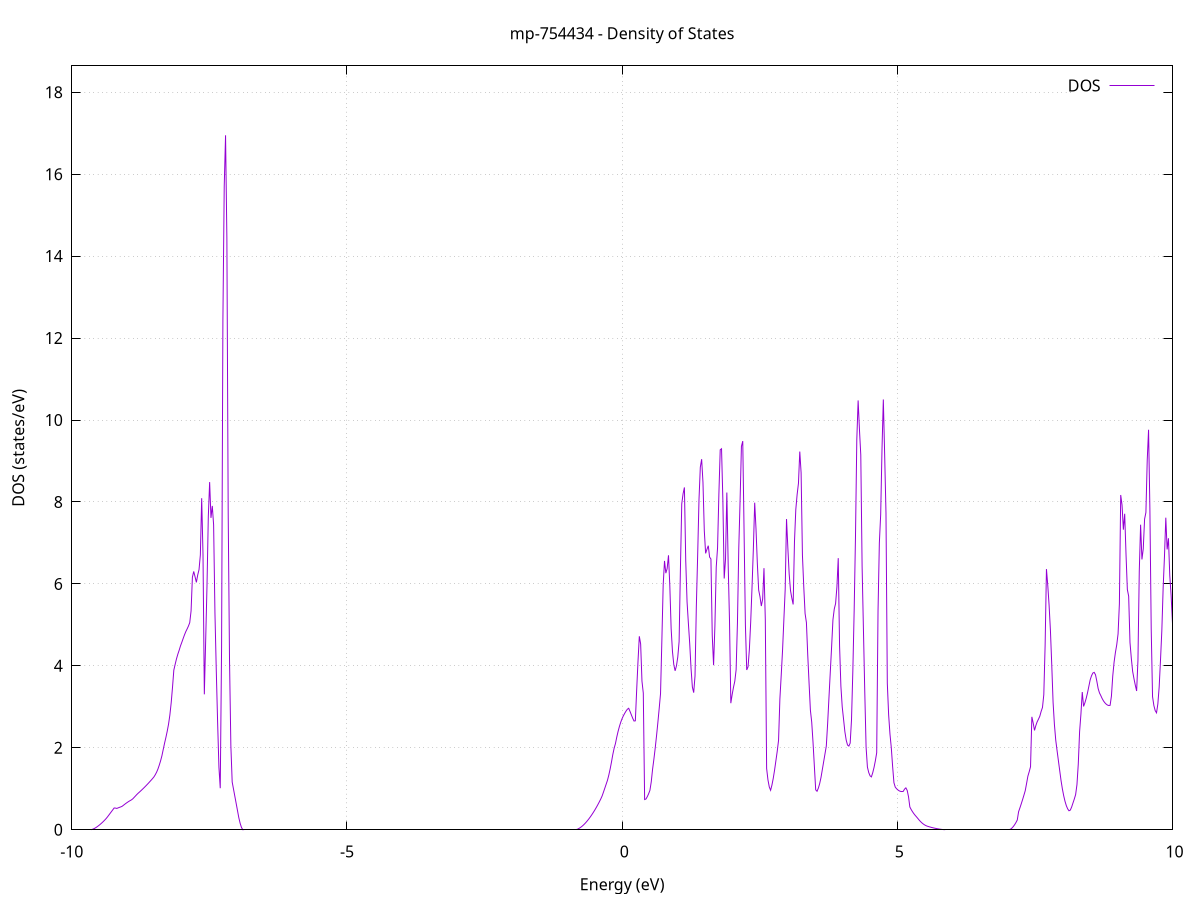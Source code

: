 set title 'mp-754434 - Density of States'
set xlabel 'Energy (eV)'
set ylabel 'DOS (states/eV)'
set grid
set xrange [-10:10]
set yrange [0:18.642]
set xzeroaxis lt -1
set terminal png size 800,600
set output 'mp-754434_dos_gnuplot.png'
plot '-' using 1:2 with lines title 'DOS'
-27.519600 0.000000
-27.495500 0.000000
-27.471400 0.000000
-27.447300 0.000000
-27.423200 0.000000
-27.399100 0.000000
-27.375000 0.000000
-27.350900 0.000000
-27.326800 0.000000
-27.302700 0.000000
-27.278600 0.000000
-27.254500 0.000000
-27.230400 0.000000
-27.206300 0.000000
-27.182200 0.000000
-27.158100 0.000000
-27.134000 0.000000
-27.110000 0.000000
-27.085900 0.000000
-27.061800 0.000000
-27.037700 0.000000
-27.013600 0.000000
-26.989500 0.000000
-26.965400 0.000000
-26.941300 0.000000
-26.917200 0.000000
-26.893100 0.000000
-26.869000 0.000000
-26.844900 0.000000
-26.820800 0.000000
-26.796700 0.000000
-26.772600 0.000000
-26.748500 0.000000
-26.724400 0.000000
-26.700300 0.000000
-26.676200 0.000000
-26.652100 0.000000
-26.628000 0.000000
-26.603900 0.000000
-26.579800 0.000000
-26.555700 0.000000
-26.531600 0.000000
-26.507500 0.000000
-26.483400 0.000000
-26.459300 0.000000
-26.435200 0.000000
-26.411100 0.000000
-26.387100 0.000000
-26.363000 0.000000
-26.338900 0.000000
-26.314800 0.000000
-26.290700 0.000000
-26.266600 0.000000
-26.242500 0.000000
-26.218400 0.000000
-26.194300 0.000000
-26.170200 0.000000
-26.146100 0.000000
-26.122000 0.000000
-26.097900 0.000000
-26.073800 0.000000
-26.049700 0.000000
-26.025600 0.000000
-26.001500 0.000000
-25.977400 0.000000
-25.953300 0.000000
-25.929200 0.000000
-25.905100 0.000000
-25.881000 0.000000
-25.856900 0.000000
-25.832800 0.000000
-25.808700 0.000000
-25.784600 0.000000
-25.760500 0.000000
-25.736400 0.000000
-25.712300 0.000000
-25.688300 0.000000
-25.664200 0.000000
-25.640100 0.000000
-25.616000 0.000000
-25.591900 0.000000
-25.567800 0.000000
-25.543700 0.000000
-25.519600 0.000000
-25.495500 0.000000
-25.471400 0.000000
-25.447300 0.000000
-25.423200 0.000000
-25.399100 0.000000
-25.375000 0.000000
-25.350900 0.000000
-25.326800 0.430100
-25.302700 16.825900
-25.278600 27.983900
-25.254500 11.129700
-25.230400 2.535200
-25.206300 14.643100
-25.182200 7.844200
-25.158100 5.160600
-25.134000 5.909900
-25.109900 6.659300
-25.085800 7.408600
-25.061700 15.042100
-25.037600 17.464500
-25.013500 18.227500
-24.989400 14.525500
-24.965400 9.513100
-24.941300 6.980100
-24.917200 0.000000
-24.893100 0.000000
-24.869000 0.000000
-24.844900 0.000000
-24.820800 0.000000
-24.796700 0.000000
-24.772600 0.000000
-24.748500 0.000000
-24.724400 0.000000
-24.700300 0.000000
-24.676200 0.000000
-24.652100 0.000000
-24.628000 1.990800
-24.603900 14.699800
-24.579800 37.799000
-24.555700 35.921400
-24.531600 33.973200
-24.507500 6.060100
-24.483400 5.143400
-24.459300 4.218800
-24.435200 3.294100
-24.411100 3.962500
-24.387000 6.296400
-24.362900 8.630100
-24.338800 118.015800
-24.314700 19.447300
-24.290600 22.279000
-24.266600 51.477500
-24.242500 57.785800
-24.218400 42.558800
-24.194300 32.607300
-24.170200 23.512400
-24.146100 14.354200
-24.122000 8.097500
-24.097900 2.577500
-24.073800 0.000000
-24.049700 0.000000
-24.025600 0.000000
-24.001500 0.000000
-23.977400 0.000000
-23.953300 0.000000
-23.929200 0.000000
-23.905100 0.000000
-23.881000 0.000000
-23.856900 0.000000
-23.832800 0.000000
-23.808700 0.000000
-23.784600 0.000000
-23.760500 0.000000
-23.736400 0.000000
-23.712300 0.000000
-23.688200 0.000000
-23.664100 0.000000
-23.640000 0.000000
-23.615900 0.000000
-23.591800 0.000000
-23.567700 0.000000
-23.543700 0.000000
-23.519600 0.000000
-23.495500 0.000000
-23.471400 0.000000
-23.447300 0.000000
-23.423200 0.000000
-23.399100 0.000000
-23.375000 0.000000
-23.350900 0.000000
-23.326800 0.000000
-23.302700 0.000000
-23.278600 0.000000
-23.254500 0.000000
-23.230400 0.000000
-23.206300 0.000000
-23.182200 0.000000
-23.158100 0.000000
-23.134000 0.000000
-23.109900 0.000000
-23.085800 0.000000
-23.061700 0.000000
-23.037600 0.000000
-23.013500 0.000000
-22.989400 0.000000
-22.965300 0.000000
-22.941200 0.000000
-22.917100 0.000000
-22.893000 0.000000
-22.868900 0.000000
-22.844800 0.000000
-22.820800 0.000000
-22.796700 0.000000
-22.772600 0.000000
-22.748500 0.000000
-22.724400 0.000000
-22.700300 0.000000
-22.676200 0.000000
-22.652100 0.000000
-22.628000 0.000000
-22.603900 0.000000
-22.579800 0.000000
-22.555700 0.000000
-22.531600 0.000000
-22.507500 0.000000
-22.483400 0.000000
-22.459300 0.000000
-22.435200 0.000000
-22.411100 0.000000
-22.387000 0.000000
-22.362900 0.000000
-22.338800 0.000000
-22.314700 0.000000
-22.290600 0.000000
-22.266500 0.000000
-22.242400 0.000000
-22.218300 0.000000
-22.194200 0.000000
-22.170100 0.000000
-22.146000 0.000000
-22.122000 0.000000
-22.097900 0.000000
-22.073800 0.000000
-22.049700 0.000000
-22.025600 0.000000
-22.001500 0.000000
-21.977400 0.000000
-21.953300 0.000000
-21.929200 0.000000
-21.905100 0.000000
-21.881000 0.000000
-21.856900 0.000000
-21.832800 0.000000
-21.808700 0.000000
-21.784600 0.000000
-21.760500 0.000000
-21.736400 0.000000
-21.712300 0.000000
-21.688200 0.000000
-21.664100 0.000000
-21.640000 0.000000
-21.615900 0.000000
-21.591800 0.000000
-21.567700 0.000000
-21.543600 0.000000
-21.519500 0.000000
-21.495400 0.000000
-21.471300 0.000000
-21.447200 0.000000
-21.423100 0.000000
-21.399100 0.000000
-21.375000 0.000000
-21.350900 0.000000
-21.326800 0.000000
-21.302700 0.000000
-21.278600 0.000000
-21.254500 0.000000
-21.230400 0.000000
-21.206300 0.000000
-21.182200 0.000000
-21.158100 0.000000
-21.134000 0.000000
-21.109900 0.000000
-21.085800 0.000000
-21.061700 0.000000
-21.037600 0.000000
-21.013500 0.000000
-20.989400 0.000000
-20.965300 0.000000
-20.941200 0.000000
-20.917100 0.000000
-20.893000 0.000000
-20.868900 0.000000
-20.844800 0.000000
-20.820700 0.000000
-20.796600 0.000000
-20.772500 0.000000
-20.748400 0.000000
-20.724300 0.000000
-20.700300 0.000000
-20.676200 0.000000
-20.652100 0.000000
-20.628000 0.000000
-20.603900 0.000000
-20.579800 0.000000
-20.555700 0.000000
-20.531600 0.000000
-20.507500 0.000000
-20.483400 0.000000
-20.459300 0.000000
-20.435200 0.000000
-20.411100 0.000000
-20.387000 0.000000
-20.362900 0.000000
-20.338800 0.000000
-20.314700 0.000000
-20.290600 0.000000
-20.266500 0.000000
-20.242400 0.000000
-20.218300 0.000000
-20.194200 0.000000
-20.170100 0.000000
-20.146000 0.000000
-20.121900 0.000000
-20.097800 0.000000
-20.073700 0.000000
-20.049600 0.000000
-20.025500 0.000000
-20.001400 0.000000
-19.977400 0.000000
-19.953300 0.000000
-19.929200 0.000000
-19.905100 0.000000
-19.881000 0.000000
-19.856900 0.000000
-19.832800 0.000000
-19.808700 0.000000
-19.784600 0.000000
-19.760500 0.000000
-19.736400 0.000000
-19.712300 0.000000
-19.688200 0.000000
-19.664100 0.000000
-19.640000 0.000000
-19.615900 0.000000
-19.591800 0.000000
-19.567700 0.000000
-19.543600 0.000000
-19.519500 0.000000
-19.495400 0.000000
-19.471300 0.000000
-19.447200 0.000000
-19.423100 0.000000
-19.399000 0.000000
-19.374900 0.000000
-19.350800 0.000000
-19.326700 0.000000
-19.302600 0.000000
-19.278600 0.000000
-19.254500 0.000000
-19.230400 0.000000
-19.206300 0.000000
-19.182200 0.000000
-19.158100 0.000000
-19.134000 0.000000
-19.109900 0.000000
-19.085800 0.000000
-19.061700 0.000000
-19.037600 0.000000
-19.013500 0.000000
-18.989400 0.000000
-18.965300 0.000000
-18.941200 0.000000
-18.917100 0.000000
-18.893000 0.000000
-18.868900 0.000000
-18.844800 0.000000
-18.820700 0.000000
-18.796600 0.000000
-18.772500 0.000000
-18.748400 0.000000
-18.724300 0.000000
-18.700200 0.000000
-18.676100 0.000000
-18.652000 0.000000
-18.627900 0.000000
-18.603800 0.000000
-18.579700 0.000000
-18.555700 0.000000
-18.531600 0.000000
-18.507500 0.000000
-18.483400 0.000000
-18.459300 0.000000
-18.435200 0.000000
-18.411100 0.000000
-18.387000 0.000000
-18.362900 0.000000
-18.338800 0.000000
-18.314700 0.000000
-18.290600 0.000000
-18.266500 0.000000
-18.242400 0.000000
-18.218300 0.000000
-18.194200 0.000000
-18.170100 0.000000
-18.146000 0.000000
-18.121900 0.000000
-18.097800 0.000000
-18.073700 0.000000
-18.049600 0.000000
-18.025500 0.000000
-18.001400 0.000000
-17.977300 0.000000
-17.953200 0.000000
-17.929100 0.000000
-17.905000 0.000000
-17.880900 0.000000
-17.856900 0.000000
-17.832800 0.000000
-17.808700 0.000000
-17.784600 0.000000
-17.760500 0.000000
-17.736400 0.000000
-17.712300 0.000000
-17.688200 0.000000
-17.664100 0.000000
-17.640000 0.000000
-17.615900 0.000000
-17.591800 0.000000
-17.567700 0.000000
-17.543600 0.000000
-17.519500 0.000000
-17.495400 0.000000
-17.471300 0.000000
-17.447200 0.000000
-17.423100 0.000000
-17.399000 0.000000
-17.374900 0.000000
-17.350800 0.000000
-17.326700 0.000000
-17.302600 0.000000
-17.278500 0.000000
-17.254400 0.000000
-17.230300 0.000000
-17.206200 0.000000
-17.182100 0.000000
-17.158000 0.000000
-17.134000 0.000000
-17.109900 0.000000
-17.085800 0.000000
-17.061700 0.000000
-17.037600 0.000000
-17.013500 0.000000
-16.989400 0.000000
-16.965300 0.000000
-16.941200 0.000000
-16.917100 0.000000
-16.893000 0.000000
-16.868900 0.000000
-16.844800 0.000000
-16.820700 0.000000
-16.796600 0.000000
-16.772500 0.000000
-16.748400 0.000000
-16.724300 0.000000
-16.700200 0.000000
-16.676100 0.000000
-16.652000 0.000000
-16.627900 0.000000
-16.603800 0.000000
-16.579700 0.000000
-16.555600 0.000000
-16.531500 0.000000
-16.507400 0.000000
-16.483300 0.000000
-16.459200 0.000000
-16.435100 0.000000
-16.411100 0.000000
-16.387000 0.000000
-16.362900 0.000000
-16.338800 0.000000
-16.314700 0.000000
-16.290600 0.000000
-16.266500 0.000000
-16.242400 0.000000
-16.218300 0.000000
-16.194200 0.000000
-16.170100 0.000000
-16.146000 0.000000
-16.121900 0.000000
-16.097800 0.000000
-16.073700 0.000000
-16.049600 0.000000
-16.025500 0.000000
-16.001400 0.000000
-15.977300 0.000000
-15.953200 0.000000
-15.929100 0.000000
-15.905000 0.000000
-15.880900 0.000000
-15.856800 0.000000
-15.832700 0.000000
-15.808600 0.000000
-15.784500 0.000000
-15.760400 0.000000
-15.736300 0.000000
-15.712300 0.000000
-15.688200 0.000000
-15.664100 0.000000
-15.640000 0.000000
-15.615900 0.000000
-15.591800 0.000000
-15.567700 0.000000
-15.543600 0.000000
-15.519500 0.000000
-15.495400 0.000000
-15.471300 0.000000
-15.447200 0.000000
-15.423100 0.000000
-15.399000 0.000000
-15.374900 0.000000
-15.350800 0.000000
-15.326700 0.000000
-15.302600 0.000000
-15.278500 0.000000
-15.254400 0.000000
-15.230300 0.000000
-15.206200 0.000000
-15.182100 0.000000
-15.158000 0.000000
-15.133900 0.000000
-15.109800 0.000000
-15.085700 0.000000
-15.061600 0.000000
-15.037500 0.000000
-15.013400 0.000000
-14.989400 0.000000
-14.965300 0.000000
-14.941200 0.000000
-14.917100 0.000000
-14.893000 0.000000
-14.868900 0.000000
-14.844800 0.000000
-14.820700 0.000000
-14.796600 0.000000
-14.772500 0.000000
-14.748400 0.000000
-14.724300 0.000000
-14.700200 0.000000
-14.676100 0.000000
-14.652000 0.000000
-14.627900 0.000000
-14.603800 0.000000
-14.579700 0.000000
-14.555600 0.000000
-14.531500 0.000000
-14.507400 0.000000
-14.483300 0.000000
-14.459200 0.000000
-14.435100 0.000000
-14.411000 0.000000
-14.386900 0.000000
-14.362800 0.000000
-14.338700 0.000000
-14.314600 0.000000
-14.290600 0.000000
-14.266500 0.000000
-14.242400 0.000000
-14.218300 0.000000
-14.194200 0.000000
-14.170100 0.000000
-14.146000 0.000000
-14.121900 0.000000
-14.097800 0.000000
-14.073700 0.000000
-14.049600 0.000000
-14.025500 0.000000
-14.001400 0.000000
-13.977300 0.000000
-13.953200 0.000000
-13.929100 0.000000
-13.905000 0.000000
-13.880900 0.000000
-13.856800 0.000000
-13.832700 0.000000
-13.808600 0.000000
-13.784500 0.000000
-13.760400 0.000000
-13.736300 0.000000
-13.712200 0.000000
-13.688100 0.000000
-13.664000 0.000000
-13.639900 0.000000
-13.615800 0.000000
-13.591700 0.000000
-13.567700 0.000000
-13.543600 0.000000
-13.519500 0.000000
-13.495400 0.000000
-13.471300 0.000000
-13.447200 0.000000
-13.423100 0.000000
-13.399000 0.000000
-13.374900 0.000000
-13.350800 0.000000
-13.326700 0.000000
-13.302600 0.000000
-13.278500 0.000000
-13.254400 0.000000
-13.230300 0.000000
-13.206200 0.000000
-13.182100 0.000000
-13.158000 0.000000
-13.133900 0.000000
-13.109800 0.000000
-13.085700 0.000000
-13.061600 0.000000
-13.037500 0.000000
-13.013400 0.000000
-12.989300 0.000000
-12.965200 0.000000
-12.941100 0.000000
-12.917000 0.000000
-12.892900 0.000000
-12.868900 0.000000
-12.844800 0.000000
-12.820700 0.000000
-12.796600 0.000000
-12.772500 0.000000
-12.748400 0.000000
-12.724300 0.000000
-12.700200 0.000000
-12.676100 0.000000
-12.652000 0.000000
-12.627900 0.000000
-12.603800 0.000000
-12.579700 0.000000
-12.555600 0.000000
-12.531500 0.000000
-12.507400 0.000000
-12.483300 0.000000
-12.459200 0.000000
-12.435100 0.000000
-12.411000 0.000000
-12.386900 0.000000
-12.362800 0.000000
-12.338700 0.000000
-12.314600 0.000000
-12.290500 0.000000
-12.266400 0.000000
-12.242300 0.000000
-12.218200 0.000000
-12.194100 0.000000
-12.170000 0.000000
-12.146000 0.000000
-12.121900 0.000000
-12.097800 0.000000
-12.073700 0.000000
-12.049600 0.000000
-12.025500 0.000000
-12.001400 0.000000
-11.977300 0.000000
-11.953200 0.000000
-11.929100 0.000000
-11.905000 0.000000
-11.880900 0.000000
-11.856800 0.000000
-11.832700 0.000000
-11.808600 0.000000
-11.784500 0.000000
-11.760400 0.000000
-11.736300 0.000000
-11.712200 0.000000
-11.688100 0.000000
-11.664000 0.000000
-11.639900 0.000000
-11.615800 0.000000
-11.591700 0.000000
-11.567600 0.000000
-11.543500 0.000000
-11.519400 0.000000
-11.495300 0.000000
-11.471200 0.000000
-11.447200 0.000000
-11.423100 0.000000
-11.399000 0.000000
-11.374900 0.000000
-11.350800 0.000000
-11.326700 0.000000
-11.302600 0.000000
-11.278500 0.000000
-11.254400 0.000000
-11.230300 0.000000
-11.206200 0.000000
-11.182100 0.000000
-11.158000 0.000000
-11.133900 0.000000
-11.109800 0.000000
-11.085700 0.000000
-11.061600 0.000000
-11.037500 0.000000
-11.013400 0.000000
-10.989300 0.000000
-10.965200 0.000000
-10.941100 0.000000
-10.917000 0.000000
-10.892900 0.000000
-10.868800 0.000000
-10.844700 0.000000
-10.820600 0.000000
-10.796500 0.000000
-10.772400 0.000000
-10.748300 0.000000
-10.724300 0.000000
-10.700200 0.000000
-10.676100 0.000000
-10.652000 0.000000
-10.627900 0.000000
-10.603800 0.000000
-10.579700 0.000000
-10.555600 0.000000
-10.531500 0.000000
-10.507400 0.000000
-10.483300 0.000000
-10.459200 0.000000
-10.435100 0.000000
-10.411000 0.000000
-10.386900 0.000000
-10.362800 0.000000
-10.338700 0.000000
-10.314600 0.000000
-10.290500 0.000000
-10.266400 0.000000
-10.242300 0.000000
-10.218200 0.000000
-10.194100 0.000000
-10.170000 0.000000
-10.145900 0.000000
-10.121800 0.000000
-10.097700 0.000000
-10.073600 0.000000
-10.049500 0.000000
-10.025500 0.000000
-10.001400 0.000000
-9.977300 0.000000
-9.953200 0.000000
-9.929100 0.000000
-9.905000 0.000000
-9.880900 0.000000
-9.856800 0.000000
-9.832700 0.000000
-9.808600 0.000000
-9.784500 0.000000
-9.760400 0.000000
-9.736300 0.000000
-9.712200 0.000000
-9.688100 0.000000
-9.664000 0.000000
-9.639900 0.004800
-9.615800 0.015900
-9.591700 0.030500
-9.567600 0.048700
-9.543500 0.070200
-9.519400 0.093900
-9.495300 0.119400
-9.471200 0.146900
-9.447100 0.176200
-9.423000 0.207500
-9.398900 0.240600
-9.374800 0.275600
-9.350700 0.315800
-9.326600 0.358900
-9.302600 0.402000
-9.278500 0.445200
-9.254400 0.488500
-9.230300 0.531800
-9.206200 0.529600
-9.182100 0.521100
-9.158000 0.534500
-9.133900 0.547300
-9.109800 0.558400
-9.085700 0.572800
-9.061600 0.597800
-9.037500 0.623200
-9.013400 0.647400
-8.989300 0.670100
-8.965200 0.691300
-8.941100 0.711000
-8.917000 0.729200
-8.892900 0.753600
-8.868800 0.787500
-8.844700 0.822000
-8.820600 0.857200
-8.796500 0.889100
-8.772400 0.918100
-8.748300 0.947800
-8.724200 0.978300
-8.700100 1.009600
-8.676000 1.041700
-8.651900 1.074700
-8.627800 1.108400
-8.603700 1.143000
-8.579700 1.178400
-8.555600 1.214400
-8.531500 1.251200
-8.507400 1.290600
-8.483300 1.343000
-8.459200 1.404800
-8.435100 1.481100
-8.411000 1.575100
-8.386900 1.681000
-8.362800 1.804300
-8.338700 1.958400
-8.314600 2.110500
-8.290500 2.250600
-8.266400 2.402500
-8.242300 2.574700
-8.218200 2.798000
-8.194100 3.097200
-8.170000 3.475800
-8.145900 3.896700
-8.121800 4.037900
-8.097700 4.170600
-8.073600 4.283000
-8.049500 4.379100
-8.025400 4.485500
-8.001300 4.572900
-7.977200 4.664900
-7.953100 4.753900
-7.929000 4.834300
-7.904900 4.900000
-7.880900 4.969800
-7.856800 5.055100
-7.832700 5.340700
-7.808600 6.163600
-7.784500 6.304700
-7.760400 6.174100
-7.736300 6.038200
-7.712200 6.217100
-7.688100 6.348800
-7.664000 6.706200
-7.639900 8.091600
-7.615800 6.714900
-7.591700 3.304800
-7.567600 4.609800
-7.543500 5.944000
-7.519400 7.641900
-7.495300 8.484500
-7.471200 7.611700
-7.447100 7.903000
-7.423000 7.440700
-7.398900 5.294100
-7.374800 3.896200
-7.350700 2.640700
-7.326600 1.527800
-7.302500 1.014300
-7.278400 4.432600
-7.254300 12.433800
-7.230200 15.699800
-7.206100 16.947500
-7.182000 14.429500
-7.158000 7.715500
-7.133900 4.128700
-7.109800 2.052700
-7.085700 1.166300
-7.061600 0.992400
-7.037500 0.818300
-7.013400 0.644000
-6.989300 0.469500
-6.965200 0.294800
-6.941100 0.157800
-6.917000 0.057600
-6.892900 0.001100
-6.868800 0.000000
-6.844700 0.000000
-6.820600 0.000000
-6.796500 0.000000
-6.772400 0.000000
-6.748300 0.000000
-6.724200 0.000000
-6.700100 0.000000
-6.676000 0.000000
-6.651900 0.000000
-6.627800 0.000000
-6.603700 0.000000
-6.579600 0.000000
-6.555500 0.000000
-6.531400 0.000000
-6.507300 0.000000
-6.483200 0.000000
-6.459200 0.000000
-6.435100 0.000000
-6.411000 0.000000
-6.386900 0.000000
-6.362800 0.000000
-6.338700 0.000000
-6.314600 0.000000
-6.290500 0.000000
-6.266400 0.000000
-6.242300 0.000000
-6.218200 0.000000
-6.194100 0.000000
-6.170000 0.000000
-6.145900 0.000000
-6.121800 0.000000
-6.097700 0.000000
-6.073600 0.000000
-6.049500 0.000000
-6.025400 0.000000
-6.001300 0.000000
-5.977200 0.000000
-5.953100 0.000000
-5.929000 0.000000
-5.904900 0.000000
-5.880800 0.000000
-5.856700 0.000000
-5.832600 0.000000
-5.808500 0.000000
-5.784400 0.000000
-5.760300 0.000000
-5.736300 0.000000
-5.712200 0.000000
-5.688100 0.000000
-5.664000 0.000000
-5.639900 0.000000
-5.615800 0.000000
-5.591700 0.000000
-5.567600 0.000000
-5.543500 0.000000
-5.519400 0.000000
-5.495300 0.000000
-5.471200 0.000000
-5.447100 0.000000
-5.423000 0.000000
-5.398900 0.000000
-5.374800 0.000000
-5.350700 0.000000
-5.326600 0.000000
-5.302500 0.000000
-5.278400 0.000000
-5.254300 0.000000
-5.230200 0.000000
-5.206100 0.000000
-5.182000 0.000000
-5.157900 0.000000
-5.133800 0.000000
-5.109700 0.000000
-5.085600 0.000000
-5.061500 0.000000
-5.037500 0.000000
-5.013400 0.000000
-4.989300 0.000000
-4.965200 0.000000
-4.941100 0.000000
-4.917000 0.000000
-4.892900 0.000000
-4.868800 0.000000
-4.844700 0.000000
-4.820600 0.000000
-4.796500 0.000000
-4.772400 0.000000
-4.748300 0.000000
-4.724200 0.000000
-4.700100 0.000000
-4.676000 0.000000
-4.651900 0.000000
-4.627800 0.000000
-4.603700 0.000000
-4.579600 0.000000
-4.555500 0.000000
-4.531400 0.000000
-4.507300 0.000000
-4.483200 0.000000
-4.459100 0.000000
-4.435000 0.000000
-4.410900 0.000000
-4.386800 0.000000
-4.362700 0.000000
-4.338600 0.000000
-4.314600 0.000000
-4.290500 0.000000
-4.266400 0.000000
-4.242300 0.000000
-4.218200 0.000000
-4.194100 0.000000
-4.170000 0.000000
-4.145900 0.000000
-4.121800 0.000000
-4.097700 0.000000
-4.073600 0.000000
-4.049500 0.000000
-4.025400 0.000000
-4.001300 0.000000
-3.977200 0.000000
-3.953100 0.000000
-3.929000 0.000000
-3.904900 0.000000
-3.880800 0.000000
-3.856700 0.000000
-3.832600 0.000000
-3.808500 0.000000
-3.784400 0.000000
-3.760300 0.000000
-3.736200 0.000000
-3.712100 0.000000
-3.688000 0.000000
-3.663900 0.000000
-3.639800 0.000000
-3.615800 0.000000
-3.591700 0.000000
-3.567600 0.000000
-3.543500 0.000000
-3.519400 0.000000
-3.495300 0.000000
-3.471200 0.000000
-3.447100 0.000000
-3.423000 0.000000
-3.398900 0.000000
-3.374800 0.000000
-3.350700 0.000000
-3.326600 0.000000
-3.302500 0.000000
-3.278400 0.000000
-3.254300 0.000000
-3.230200 0.000000
-3.206100 0.000000
-3.182000 0.000000
-3.157900 0.000000
-3.133800 0.000000
-3.109700 0.000000
-3.085600 0.000000
-3.061500 0.000000
-3.037400 0.000000
-3.013300 0.000000
-2.989200 0.000000
-2.965100 0.000000
-2.941000 0.000000
-2.916900 0.000000
-2.892900 0.000000
-2.868800 0.000000
-2.844700 0.000000
-2.820600 0.000000
-2.796500 0.000000
-2.772400 0.000000
-2.748300 0.000000
-2.724200 0.000000
-2.700100 0.000000
-2.676000 0.000000
-2.651900 0.000000
-2.627800 0.000000
-2.603700 0.000000
-2.579600 0.000000
-2.555500 0.000000
-2.531400 0.000000
-2.507300 0.000000
-2.483200 0.000000
-2.459100 0.000000
-2.435000 0.000000
-2.410900 0.000000
-2.386800 0.000000
-2.362700 0.000000
-2.338600 0.000000
-2.314500 0.000000
-2.290400 0.000000
-2.266300 0.000000
-2.242200 0.000000
-2.218100 0.000000
-2.194000 0.000000
-2.170000 0.000000
-2.145900 0.000000
-2.121800 0.000000
-2.097700 0.000000
-2.073600 0.000000
-2.049500 0.000000
-2.025400 0.000000
-2.001300 0.000000
-1.977200 0.000000
-1.953100 0.000000
-1.929000 0.000000
-1.904900 0.000000
-1.880800 0.000000
-1.856700 0.000000
-1.832600 0.000000
-1.808500 0.000000
-1.784400 0.000000
-1.760300 0.000000
-1.736200 0.000000
-1.712100 0.000000
-1.688000 0.000000
-1.663900 0.000000
-1.639800 0.000000
-1.615700 0.000000
-1.591600 0.000000
-1.567500 0.000000
-1.543400 0.000000
-1.519300 0.000000
-1.495200 0.000000
-1.471200 0.000000
-1.447100 0.000000
-1.423000 0.000000
-1.398900 0.000000
-1.374800 0.000000
-1.350700 0.000000
-1.326600 0.000000
-1.302500 0.000000
-1.278400 0.000000
-1.254300 0.000000
-1.230200 0.000000
-1.206100 0.000000
-1.182000 0.000000
-1.157900 0.000000
-1.133800 0.000000
-1.109700 0.000000
-1.085600 0.000000
-1.061500 0.000000
-1.037400 0.000000
-1.013300 0.000000
-0.989200 0.000000
-0.965100 0.000000
-0.941000 0.000000
-0.916900 0.000000
-0.892800 0.000000
-0.868700 0.000000
-0.844600 0.000000
-0.820500 0.008700
-0.796400 0.024000
-0.772300 0.042800
-0.748300 0.065100
-0.724200 0.090800
-0.700100 0.120100
-0.676000 0.152800
-0.651900 0.188700
-0.627800 0.227200
-0.603700 0.268300
-0.579600 0.312100
-0.555500 0.358400
-0.531400 0.407400
-0.507300 0.459000
-0.483200 0.513200
-0.459100 0.570000
-0.435000 0.629400
-0.410900 0.691400
-0.386800 0.756100
-0.362700 0.828900
-0.338600 0.922300
-0.314500 1.017000
-0.290400 1.112900
-0.266300 1.208800
-0.242200 1.335700
-0.218100 1.483400
-0.194000 1.650900
-0.169900 1.834100
-0.145800 1.988200
-0.121700 2.103400
-0.097600 2.262300
-0.073500 2.401300
-0.049500 2.522100
-0.025400 2.625700
-0.001300 2.712100
0.022800 2.782800
0.046900 2.843000
0.071000 2.897300
0.095100 2.942000
0.119200 2.964900
0.143300 2.887700
0.167400 2.804800
0.191500 2.722500
0.215600 2.654200
0.239700 2.658800
0.263800 3.406000
0.287900 4.103100
0.312000 4.721700
0.336100 4.535400
0.360200 3.627300
0.384300 3.334500
0.408400 0.737800
0.432500 0.750400
0.456600 0.807300
0.480700 0.878200
0.504800 0.963100
0.528900 1.170100
0.553000 1.476700
0.577100 1.725700
0.601200 1.997400
0.625300 2.298400
0.649400 2.621300
0.673400 2.963000
0.697500 3.323600
0.721600 4.615000
0.745700 5.975400
0.769800 6.560700
0.793900 6.262900
0.818000 6.376500
0.842100 6.698100
0.866200 5.953800
0.890300 4.909300
0.914400 4.349200
0.938500 4.028600
0.962600 3.879500
0.986700 4.000200
1.010800 4.214900
1.034900 4.592600
1.059000 6.379100
1.083100 7.953100
1.107200 8.200700
1.131300 8.354500
1.155400 6.567500
1.179500 5.562800
1.203600 5.037000
1.227700 4.543000
1.251800 3.940900
1.275900 3.484000
1.300000 3.346600
1.324100 3.753000
1.348200 5.456800
1.372200 6.700600
1.396300 8.055500
1.420400 8.849800
1.444500 9.043600
1.468600 8.479300
1.492700 7.297200
1.516800 6.745300
1.540900 6.843600
1.565000 6.932300
1.589100 6.654800
1.613200 6.607400
1.637300 4.740100
1.661400 4.018100
1.685500 4.979000
1.709600 6.411700
1.733700 6.882200
1.757800 8.198100
1.781900 9.272000
1.806000 9.297800
1.830100 8.048600
1.854200 6.131500
1.878300 6.604500
1.902400 8.229500
1.926500 6.481100
1.950600 5.105300
1.974700 3.089200
1.998800 3.296900
2.022900 3.476900
2.047000 3.625300
2.071100 3.905000
2.095100 5.050200
2.119200 6.873200
2.143300 8.049500
2.167400 9.356400
2.191500 9.485400
2.215600 7.270200
2.239700 4.993700
2.263800 3.899800
2.287900 3.977500
2.312000 4.407900
2.336100 5.079200
2.360200 5.925300
2.384300 6.860100
2.408400 7.982300
2.432500 7.338700
2.456600 6.497100
2.480700 5.849600
2.504800 5.686100
2.528900 5.460300
2.553000 5.626700
2.577100 6.384300
2.601200 5.134300
2.625300 1.495400
2.649400 1.217500
2.673500 1.044600
2.697600 0.963700
2.721700 1.090400
2.745800 1.257400
2.769900 1.458900
2.793900 1.686300
2.818000 1.917300
2.842100 2.185200
2.866200 3.194800
2.890300 3.768000
2.914400 4.374100
2.938500 5.125100
2.962600 5.867600
2.986700 7.582800
3.010800 6.881200
3.034900 6.243800
3.059000 5.838900
3.083100 5.654600
3.107200 5.498900
3.131300 7.033300
3.155400 7.816400
3.179500 8.180700
3.203600 8.454500
3.227700 9.230400
3.251800 8.711900
3.275900 6.702300
3.300000 5.928600
3.324100 5.277500
3.348200 5.056600
3.372300 4.266700
3.396400 3.579700
3.420500 2.919100
3.444600 2.625400
3.468700 2.124000
3.492800 1.546600
3.516800 0.974800
3.540900 0.939700
3.565000 1.015800
3.589100 1.126800
3.613200 1.276000
3.637300 1.467500
3.661400 1.659300
3.685500 1.851200
3.709600 2.043300
3.733700 2.588600
3.757800 3.223800
3.781900 3.846400
3.806000 4.462900
3.830100 5.122600
3.854200 5.386700
3.878300 5.520400
3.902400 5.925800
3.926500 6.629100
3.950600 4.490200
3.974700 3.502900
3.998800 3.001100
4.022900 2.698600
4.047000 2.394100
4.071100 2.189300
4.095200 2.068000
4.119300 2.042400
4.143400 2.115300
4.167500 2.682800
4.191600 3.868800
4.215700 5.343600
4.239700 7.145900
4.263800 9.520300
4.287900 10.477800
4.312000 9.766000
4.336100 9.147500
4.360200 6.424600
4.384300 4.884600
4.408400 3.370400
4.432500 2.015700
4.456600 1.529500
4.480700 1.396400
4.504800 1.316200
4.528900 1.290500
4.553000 1.391200
4.577100 1.522900
4.601200 1.685600
4.625300 1.879300
4.649400 5.336500
4.673500 7.000600
4.697600 7.691800
4.721700 9.288800
4.745800 10.501700
4.769900 9.151300
4.794000 7.726400
4.818100 3.575600
4.842200 2.804900
4.866300 2.337500
4.890400 2.004800
4.914500 1.546800
4.938500 1.148800
4.962600 1.040300
4.986700 1.001500
5.010800 0.971300
5.034900 0.949800
5.059000 0.936900
5.083100 0.932500
5.107200 0.936800
5.131300 0.992200
5.155400 1.022700
5.179500 0.960200
5.203600 0.804600
5.227700 0.556000
5.251800 0.493900
5.275900 0.440900
5.300000 0.393900
5.324100 0.352600
5.348200 0.315800
5.372300 0.277000
5.396400 0.237400
5.420500 0.201900
5.444600 0.170700
5.468700 0.143900
5.492800 0.121400
5.516900 0.103300
5.541000 0.089400
5.565100 0.079100
5.589200 0.069400
5.613300 0.060400
5.637400 0.052000
5.661400 0.044100
5.685500 0.036800
5.709600 0.030200
5.733700 0.024100
5.757800 0.018600
5.781900 0.013600
5.806000 0.009300
5.830100 0.005600
5.854200 0.002400
5.878300 0.000000
5.902400 0.000000
5.926500 0.000000
5.950600 0.000000
5.974700 0.000000
5.998800 0.000000
6.022900 0.000000
6.047000 0.000000
6.071100 0.000000
6.095200 0.000000
6.119300 0.000000
6.143400 0.000000
6.167500 0.000000
6.191600 0.000000
6.215700 0.000000
6.239800 0.000000
6.263900 0.000000
6.288000 0.000000
6.312100 0.000000
6.336200 0.000000
6.360200 0.000000
6.384300 0.000000
6.408400 0.000000
6.432500 0.000000
6.456600 0.000000
6.480700 0.000000
6.504800 0.000000
6.528900 0.000000
6.553000 0.000000
6.577100 0.000000
6.601200 0.000000
6.625300 0.000000
6.649400 0.000000
6.673500 0.000000
6.697600 0.000000
6.721700 0.000000
6.745800 0.000000
6.769900 0.000000
6.794000 0.000000
6.818100 0.000000
6.842200 0.000000
6.866300 0.000000
6.890400 0.000000
6.914500 0.000000
6.938600 0.000000
6.962700 0.000000
6.986800 0.000000
7.010900 0.000000
7.035000 0.000000
7.059100 0.016000
7.083100 0.042800
7.107200 0.078400
7.131300 0.122900
7.155400 0.176300
7.179500 0.238500
7.203600 0.440800
7.227700 0.534800
7.251800 0.633000
7.275900 0.735500
7.300000 0.842200
7.324100 0.953200
7.348200 1.127200
7.372300 1.307500
7.396400 1.416800
7.420500 1.539100
7.444600 2.756000
7.468700 2.606300
7.492800 2.425400
7.516900 2.543300
7.541000 2.634700
7.565100 2.700200
7.589200 2.771100
7.613300 2.889700
7.637400 2.984300
7.661500 3.296500
7.685600 4.500200
7.709700 6.361300
7.733800 5.961600
7.757900 5.475900
7.781900 4.866000
7.806000 4.026400
7.830100 3.112800
7.854200 2.573600
7.878300 2.190100
7.902400 1.933700
7.926500 1.690100
7.950600 1.446100
7.974700 1.202600
7.998800 0.999500
8.022900 0.831800
8.047000 0.694100
8.071100 0.586800
8.095200 0.510000
8.119300 0.463800
8.143400 0.479500
8.167500 0.555400
8.191600 0.652800
8.215700 0.750100
8.239800 0.858100
8.263900 1.100500
8.288000 1.602700
8.312100 2.396200
8.336200 2.823500
8.360300 3.361100
8.384400 3.010300
8.408500 3.099200
8.432600 3.211300
8.456700 3.346700
8.480800 3.505500
8.504800 3.661400
8.528900 3.759300
8.553000 3.825600
8.577100 3.841300
8.601200 3.782500
8.625300 3.623600
8.649400 3.444400
8.673500 3.339000
8.697600 3.274000
8.721700 3.203300
8.745800 3.145300
8.769900 3.101100
8.794000 3.067500
8.818100 3.043600
8.842200 3.032600
8.866300 3.036800
8.890400 3.262900
8.914500 3.754300
8.938600 4.088400
8.962700 4.325400
8.986800 4.514300
9.010900 4.779500
9.035000 5.514600
9.059100 8.169900
9.083200 7.924200
9.107300 7.323600
9.131400 7.712000
9.155500 6.718800
9.179600 5.863700
9.203600 5.699700
9.227700 4.570500
9.251800 4.184200
9.275900 3.864900
9.300000 3.687400
9.324100 3.528700
9.348200 3.387100
9.372300 4.135600
9.396400 6.307900
9.420500 7.445200
9.444600 6.597000
9.468700 6.856300
9.492800 7.581500
9.516900 7.744000
9.541000 9.023200
9.565100 9.762100
9.589200 7.835600
9.613300 4.894200
9.637400 3.248800
9.661500 3.032400
9.685600 2.907100
9.709700 2.854100
9.733800 3.070500
9.757900 3.486100
9.782000 4.139700
9.806100 4.857600
9.830200 5.900800
9.854300 6.675900
9.878400 7.615500
9.902500 6.841300
9.926500 7.114200
9.950600 6.200800
9.974700 5.722500
9.998800 5.068900
10.022900 4.270800
10.047000 3.379200
10.071100 3.181700
10.095200 3.157800
10.119300 3.151500
10.143400 3.170900
10.167500 3.212600
10.191600 3.277900
10.215700 3.404600
10.239800 3.584200
10.263900 3.811700
10.288000 4.072500
10.312100 4.377900
10.336200 4.653300
10.360300 5.464800
10.384400 6.006900
10.408500 5.615100
10.432600 5.769200
10.456700 5.991000
10.480800 6.815500
10.504900 7.294900
10.529000 7.721700
10.553100 8.131500
10.577200 8.548700
10.601300 6.397000
10.625300 5.926700
10.649400 5.575800
10.673500 5.496200
10.697600 5.414100
10.721700 5.044100
10.745800 4.480000
10.769900 4.497900
10.794000 4.791500
10.818100 5.043000
10.842200 5.717200
10.866300 5.992600
10.890400 6.311800
10.914500 7.461900
10.938600 7.581400
10.962700 7.639400
10.986800 8.322000
11.010900 6.391200
11.035000 2.600000
11.059100 2.287300
11.083200 2.277400
11.107300 2.348100
11.131400 2.464800
11.155500 2.627400
11.179600 2.836100
11.203700 4.151600
11.227800 5.232100
11.251900 5.947700
11.276000 6.730200
11.300100 8.198300
11.324200 9.585000
11.348200 7.554900
11.372300 6.036800
11.396400 4.456900
11.420500 3.259400
11.444600 2.257200
11.468700 1.490600
11.492800 0.959800
11.516900 0.703000
11.541000 0.586800
11.565100 0.491000
11.589200 0.410800
11.613300 1.000000
11.637400 1.409600
11.661500 1.959100
11.685600 2.927100
11.709700 3.362000
11.733800 3.531800
11.757900 3.500300
11.782000 3.211700
11.806100 3.175800
11.830200 3.174900
11.854300 3.202200
11.878400 3.257500
11.902500 3.340900
11.926600 3.494500
11.950700 3.173900
11.974800 5.109500
11.998900 4.794600
12.023000 5.603100
12.047100 4.989900
12.071100 4.264800
12.095200 4.134000
12.119300 4.261700
12.143400 4.807400
12.167500 4.368700
12.191600 2.675600
12.215700 2.611600
12.239800 2.663700
12.263900 2.729200
12.288000 2.839800
12.312100 2.944800
12.336200 3.057200
12.360300 3.185000
12.384400 3.387500
12.408500 4.123300
12.432600 4.202500
12.456700 4.231900
12.480800 5.488800
12.504900 5.215200
12.529000 5.394700
12.553100 4.917600
12.577200 4.829400
12.601300 4.787700
12.625400 4.767600
12.649500 4.707200
12.673600 3.852600
12.697700 3.517000
12.721800 3.183800
12.745900 3.088400
12.769900 2.996100
12.794000 2.968700
12.818100 2.961700
12.842200 2.953100
12.866300 2.946300
12.890400 2.996600
12.914500 3.289000
12.938600 3.394600
12.962700 3.596400
12.986800 4.037200
13.010900 4.273100
13.035000 4.323900
13.059100 4.189300
13.083200 3.869300
13.107300 3.420700
13.131400 3.168600
13.155500 3.061700
13.179600 3.085200
13.203700 3.174000
13.227800 3.324900
13.251900 3.540200
13.276000 4.286100
13.300100 4.452900
13.324200 4.330200
13.348300 4.117100
13.372400 3.933100
13.396500 3.765900
13.420600 3.587200
13.444700 3.757500
13.468800 5.045100
13.492800 6.151100
13.516900 6.830700
13.541000 7.177900
13.565100 6.801800
13.589200 5.989100
13.613300 1.338700
13.637400 1.156100
13.661500 1.031000
13.685600 0.913400
13.709700 3.018600
13.733800 3.683800
13.757900 4.924900
13.782000 6.041300
13.806100 7.091900
13.830200 7.446000
13.854300 7.793600
13.878400 7.811200
13.902500 5.254700
13.926600 4.278900
13.950700 3.576100
13.974800 3.113500
13.998900 2.963900
14.023000 2.846000
14.047100 2.737800
14.071200 2.679200
14.095300 2.674100
14.119400 2.840500
14.143500 3.215800
14.167600 3.528100
14.191600 3.767500
14.215700 3.645700
14.239800 3.524000
14.263900 3.402500
14.288000 3.354800
14.312100 3.369800
14.336200 3.307200
14.360300 3.138000
14.384400 2.963600
14.408500 2.814300
14.432600 2.690200
14.456700 2.585300
14.480800 2.448600
14.504900 2.304500
14.529000 2.207100
14.553100 2.142200
14.577200 2.122900
14.601300 2.156700
14.625400 2.206300
14.649500 2.254900
14.673600 2.299100
14.697700 2.336600
14.721800 2.346500
14.745900 2.292400
14.770000 2.240100
14.794100 2.203000
14.818200 2.180200
14.842300 2.193700
14.866400 2.234400
14.890500 2.281000
14.914500 3.038500
14.938600 3.389500
14.962700 3.215400
14.986800 3.098300
15.010900 2.993600
15.035000 2.923100
15.059100 2.872400
15.083200 2.826700
15.107300 2.782400
15.131400 2.731000
15.155500 2.683800
15.179600 2.657500
15.203700 2.636600
15.227800 2.595500
15.251900 2.553900
15.276000 3.130200
15.300100 2.564300
15.324200 2.490900
15.348300 2.824500
15.372400 3.009100
15.396500 3.150400
15.420600 3.254600
15.444700 3.369400
15.468800 3.646900
15.492900 3.645200
15.517000 3.340600
15.541100 3.358100
15.565200 3.412600
15.589300 3.525600
15.613300 3.663300
15.637400 3.920200
15.661500 4.522600
15.685600 4.289000
15.709700 3.962500
15.733800 3.675200
15.757900 3.533000
15.782000 3.369700
15.806100 3.198800
15.830200 3.020600
15.854300 2.833900
15.878400 2.626200
15.902500 2.431100
15.926600 2.401900
15.950700 2.678500
15.974800 3.935900
15.998900 4.453700
16.023000 4.693200
16.047100 4.706500
16.071200 4.031600
16.095300 3.799000
16.119400 3.775200
16.143500 3.740400
16.167600 3.704500
16.191700 3.667700
16.215800 3.689500
16.239900 3.755900
16.264000 3.879400
16.288100 4.004500
16.312200 4.123300
16.336200 4.231400
16.360300 4.328600
16.384400 4.445800
16.408500 4.572000
16.432600 4.664100
16.456700 4.737100
16.480800 4.922200
16.504900 5.043900
16.529000 5.032200
16.553100 4.949300
16.577200 4.281200
16.601300 3.714500
16.625400 3.409500
16.649500 3.173600
16.673600 2.974900
16.697700 2.824600
16.721800 2.755000
16.745900 2.828500
16.770000 2.976600
16.794100 3.338400
16.818200 4.240300
16.842300 8.577300
16.866400 11.991100
16.890500 8.709100
16.914600 6.803600
16.938700 5.478100
16.962800 4.614000
16.986900 4.162400
17.011000 4.072700
17.035000 3.974600
17.059100 3.876000
17.083200 3.504400
17.107300 3.591200
17.131400 3.732500
17.155500 4.278700
17.179600 4.692100
17.203700 3.798800
17.227800 3.475400
17.251900 3.394400
17.276000 3.238300
17.300100 3.032800
17.324200 2.841000
17.348300 2.582000
17.372400 2.319400
17.396500 2.111100
17.420600 1.958100
17.444700 1.930600
17.468800 1.925000
17.492900 1.805300
17.517000 1.699200
17.541100 1.608200
17.565200 1.532500
17.589300 1.472100
17.613400 1.623000
17.637500 1.832300
17.661600 2.070200
17.685700 2.336800
17.709800 2.655100
17.733900 3.014500
17.757900 3.479600
17.782000 5.347600
17.806100 11.449800
17.830200 17.243700
17.854300 18.929900
17.878400 179.696100
17.902500 4.417100
17.926600 5.509000
17.950700 6.888600
17.974800 7.000400
17.998900 6.781300
18.023000 6.225600
18.047100 5.147500
18.071200 4.368500
18.095300 4.164200
18.119400 4.000600
18.143500 3.823000
18.167600 3.631300
18.191700 3.425500
18.215800 3.205700
18.239900 2.973300
18.264000 2.732600
18.288100 2.379500
18.312200 2.028500
18.336300 1.701000
18.360400 1.395900
18.384500 1.140300
18.408600 0.832100
18.432700 0.428100
18.456800 0.153800
18.480800 0.007800
18.504900 0.000000
18.529000 0.000000
18.553100 0.000000
18.577200 0.000000
18.601300 0.000000
18.625400 0.000000
18.649500 0.000000
18.673600 0.000000
18.697700 0.000000
18.721800 0.000000
18.745900 0.000000
18.770000 0.000000
18.794100 0.000000
18.818200 0.000000
18.842300 0.000000
18.866400 0.000000
18.890500 0.000000
18.914600 0.000000
18.938700 0.000000
18.962800 0.000000
18.986900 0.000000
19.011000 0.000000
19.035100 0.000000
19.059200 0.000000
19.083300 0.000000
19.107400 0.000000
19.131500 0.000000
19.155600 0.000000
19.179600 0.000000
19.203700 0.000000
19.227800 0.000000
19.251900 0.000000
19.276000 0.000000
19.300100 0.000000
19.324200 0.000000
19.348300 0.000000
19.372400 0.000000
19.396500 0.000000
19.420600 0.000000
19.444700 0.000000
19.468800 0.000000
19.492900 0.000000
19.517000 0.000000
19.541100 0.000000
19.565200 0.000000
19.589300 0.000000
19.613400 0.000000
19.637500 0.000000
19.661600 0.000000
19.685700 0.000000
19.709800 0.000000
19.733900 0.000000
19.758000 0.000000
19.782100 0.000000
19.806200 0.000000
19.830300 0.000000
19.854400 0.000000
19.878500 0.000000
19.902500 0.000000
19.926600 0.000000
19.950700 0.000000
19.974800 0.000000
19.998900 0.000000
20.023000 0.000000
20.047100 0.000000
20.071200 0.000000
20.095300 0.000000
20.119400 0.000000
20.143500 0.000000
20.167600 0.000000
20.191700 0.000000
20.215800 0.000000
20.239900 0.000000
20.264000 0.000000
20.288100 0.000000
20.312200 0.000000
20.336300 0.000000
20.360400 0.000000
20.384500 0.000000
20.408600 0.000000
20.432700 0.000000
20.456800 0.000000
20.480900 0.000000
20.505000 0.000000
20.529100 0.000000
20.553200 0.000000
20.577300 0.000000
20.601300 0.000000
20.625400 0.000000
20.649500 0.000000
20.673600 0.000000
e
